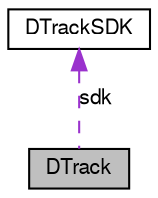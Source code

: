 digraph G
{
  edge [fontname="FreeSans",fontsize=10,labelfontname="FreeSans",labelfontsize=10];
  node [fontname="FreeSans",fontsize=10,shape=record];
  Node1 [label="DTrack",height=0.2,width=0.4,color="black", fillcolor="grey75", style="filled" fontcolor="black"];
  Node2 -> Node1 [dir=back,color="darkorchid3",fontsize=10,style="dashed",label="sdk",fontname="FreeSans"];
  Node2 [label="DTrackSDK",height=0.2,width=0.4,color="black", fillcolor="white", style="filled",URL="$class_d_track_s_d_k.html",tooltip="DTrack SDK main class."];
}
